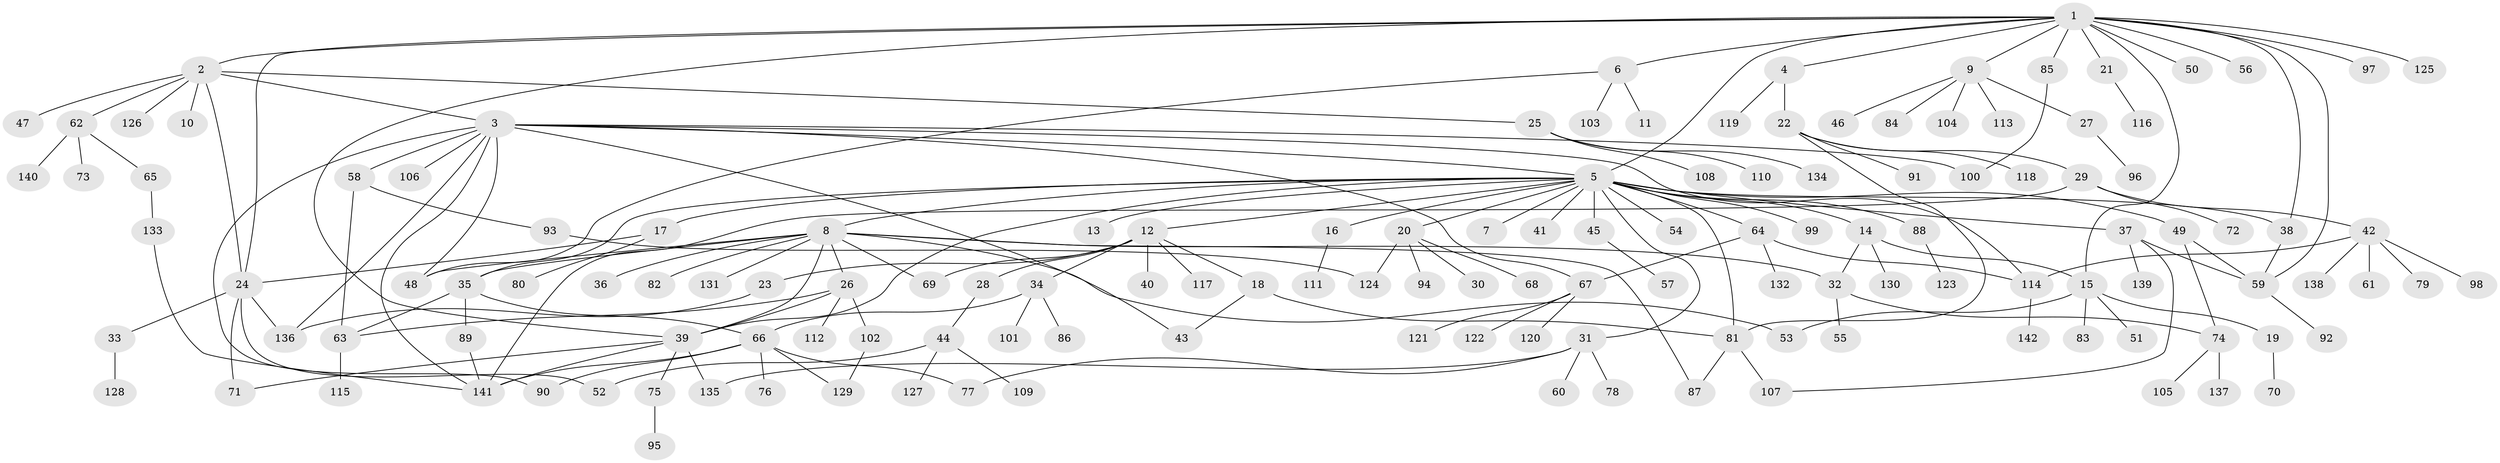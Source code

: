 // Generated by graph-tools (version 1.1) at 2025/11/02/27/25 16:11:13]
// undirected, 142 vertices, 185 edges
graph export_dot {
graph [start="1"]
  node [color=gray90,style=filled];
  1;
  2;
  3;
  4;
  5;
  6;
  7;
  8;
  9;
  10;
  11;
  12;
  13;
  14;
  15;
  16;
  17;
  18;
  19;
  20;
  21;
  22;
  23;
  24;
  25;
  26;
  27;
  28;
  29;
  30;
  31;
  32;
  33;
  34;
  35;
  36;
  37;
  38;
  39;
  40;
  41;
  42;
  43;
  44;
  45;
  46;
  47;
  48;
  49;
  50;
  51;
  52;
  53;
  54;
  55;
  56;
  57;
  58;
  59;
  60;
  61;
  62;
  63;
  64;
  65;
  66;
  67;
  68;
  69;
  70;
  71;
  72;
  73;
  74;
  75;
  76;
  77;
  78;
  79;
  80;
  81;
  82;
  83;
  84;
  85;
  86;
  87;
  88;
  89;
  90;
  91;
  92;
  93;
  94;
  95;
  96;
  97;
  98;
  99;
  100;
  101;
  102;
  103;
  104;
  105;
  106;
  107;
  108;
  109;
  110;
  111;
  112;
  113;
  114;
  115;
  116;
  117;
  118;
  119;
  120;
  121;
  122;
  123;
  124;
  125;
  126;
  127;
  128;
  129;
  130;
  131;
  132;
  133;
  134;
  135;
  136;
  137;
  138;
  139;
  140;
  141;
  142;
  1 -- 2;
  1 -- 4;
  1 -- 5;
  1 -- 6;
  1 -- 9;
  1 -- 15;
  1 -- 21;
  1 -- 24;
  1 -- 38;
  1 -- 39;
  1 -- 50;
  1 -- 56;
  1 -- 59;
  1 -- 85;
  1 -- 97;
  1 -- 125;
  2 -- 3;
  2 -- 10;
  2 -- 24;
  2 -- 25;
  2 -- 47;
  2 -- 62;
  2 -- 126;
  3 -- 5;
  3 -- 43;
  3 -- 48;
  3 -- 58;
  3 -- 67;
  3 -- 90;
  3 -- 100;
  3 -- 106;
  3 -- 114;
  3 -- 136;
  3 -- 141;
  4 -- 22;
  4 -- 119;
  5 -- 7;
  5 -- 8;
  5 -- 12;
  5 -- 13;
  5 -- 14;
  5 -- 16;
  5 -- 17;
  5 -- 20;
  5 -- 31;
  5 -- 35;
  5 -- 37;
  5 -- 38;
  5 -- 39;
  5 -- 41;
  5 -- 45;
  5 -- 49;
  5 -- 54;
  5 -- 64;
  5 -- 81;
  5 -- 88;
  5 -- 99;
  6 -- 11;
  6 -- 48;
  6 -- 103;
  8 -- 26;
  8 -- 32;
  8 -- 35;
  8 -- 36;
  8 -- 39;
  8 -- 48;
  8 -- 53;
  8 -- 69;
  8 -- 82;
  8 -- 87;
  8 -- 131;
  9 -- 27;
  9 -- 46;
  9 -- 84;
  9 -- 104;
  9 -- 113;
  12 -- 18;
  12 -- 23;
  12 -- 28;
  12 -- 34;
  12 -- 40;
  12 -- 69;
  12 -- 117;
  14 -- 15;
  14 -- 32;
  14 -- 130;
  15 -- 19;
  15 -- 51;
  15 -- 53;
  15 -- 83;
  16 -- 111;
  17 -- 24;
  17 -- 80;
  18 -- 43;
  18 -- 81;
  19 -- 70;
  20 -- 30;
  20 -- 68;
  20 -- 94;
  20 -- 124;
  21 -- 116;
  22 -- 29;
  22 -- 81;
  22 -- 91;
  22 -- 118;
  23 -- 136;
  24 -- 33;
  24 -- 52;
  24 -- 71;
  24 -- 136;
  25 -- 108;
  25 -- 110;
  25 -- 134;
  26 -- 39;
  26 -- 63;
  26 -- 102;
  26 -- 112;
  27 -- 96;
  28 -- 44;
  29 -- 42;
  29 -- 72;
  29 -- 141;
  31 -- 60;
  31 -- 77;
  31 -- 78;
  31 -- 135;
  32 -- 55;
  32 -- 74;
  33 -- 128;
  34 -- 66;
  34 -- 86;
  34 -- 101;
  35 -- 63;
  35 -- 66;
  35 -- 89;
  37 -- 59;
  37 -- 107;
  37 -- 139;
  38 -- 59;
  39 -- 71;
  39 -- 75;
  39 -- 135;
  39 -- 141;
  42 -- 61;
  42 -- 79;
  42 -- 98;
  42 -- 114;
  42 -- 138;
  44 -- 52;
  44 -- 109;
  44 -- 127;
  45 -- 57;
  49 -- 59;
  49 -- 74;
  58 -- 63;
  58 -- 93;
  59 -- 92;
  62 -- 65;
  62 -- 73;
  62 -- 140;
  63 -- 115;
  64 -- 67;
  64 -- 114;
  64 -- 132;
  65 -- 133;
  66 -- 76;
  66 -- 77;
  66 -- 90;
  66 -- 129;
  66 -- 141;
  67 -- 120;
  67 -- 121;
  67 -- 122;
  74 -- 105;
  74 -- 137;
  75 -- 95;
  81 -- 87;
  81 -- 107;
  85 -- 100;
  88 -- 123;
  89 -- 141;
  93 -- 124;
  102 -- 129;
  114 -- 142;
  133 -- 141;
}
